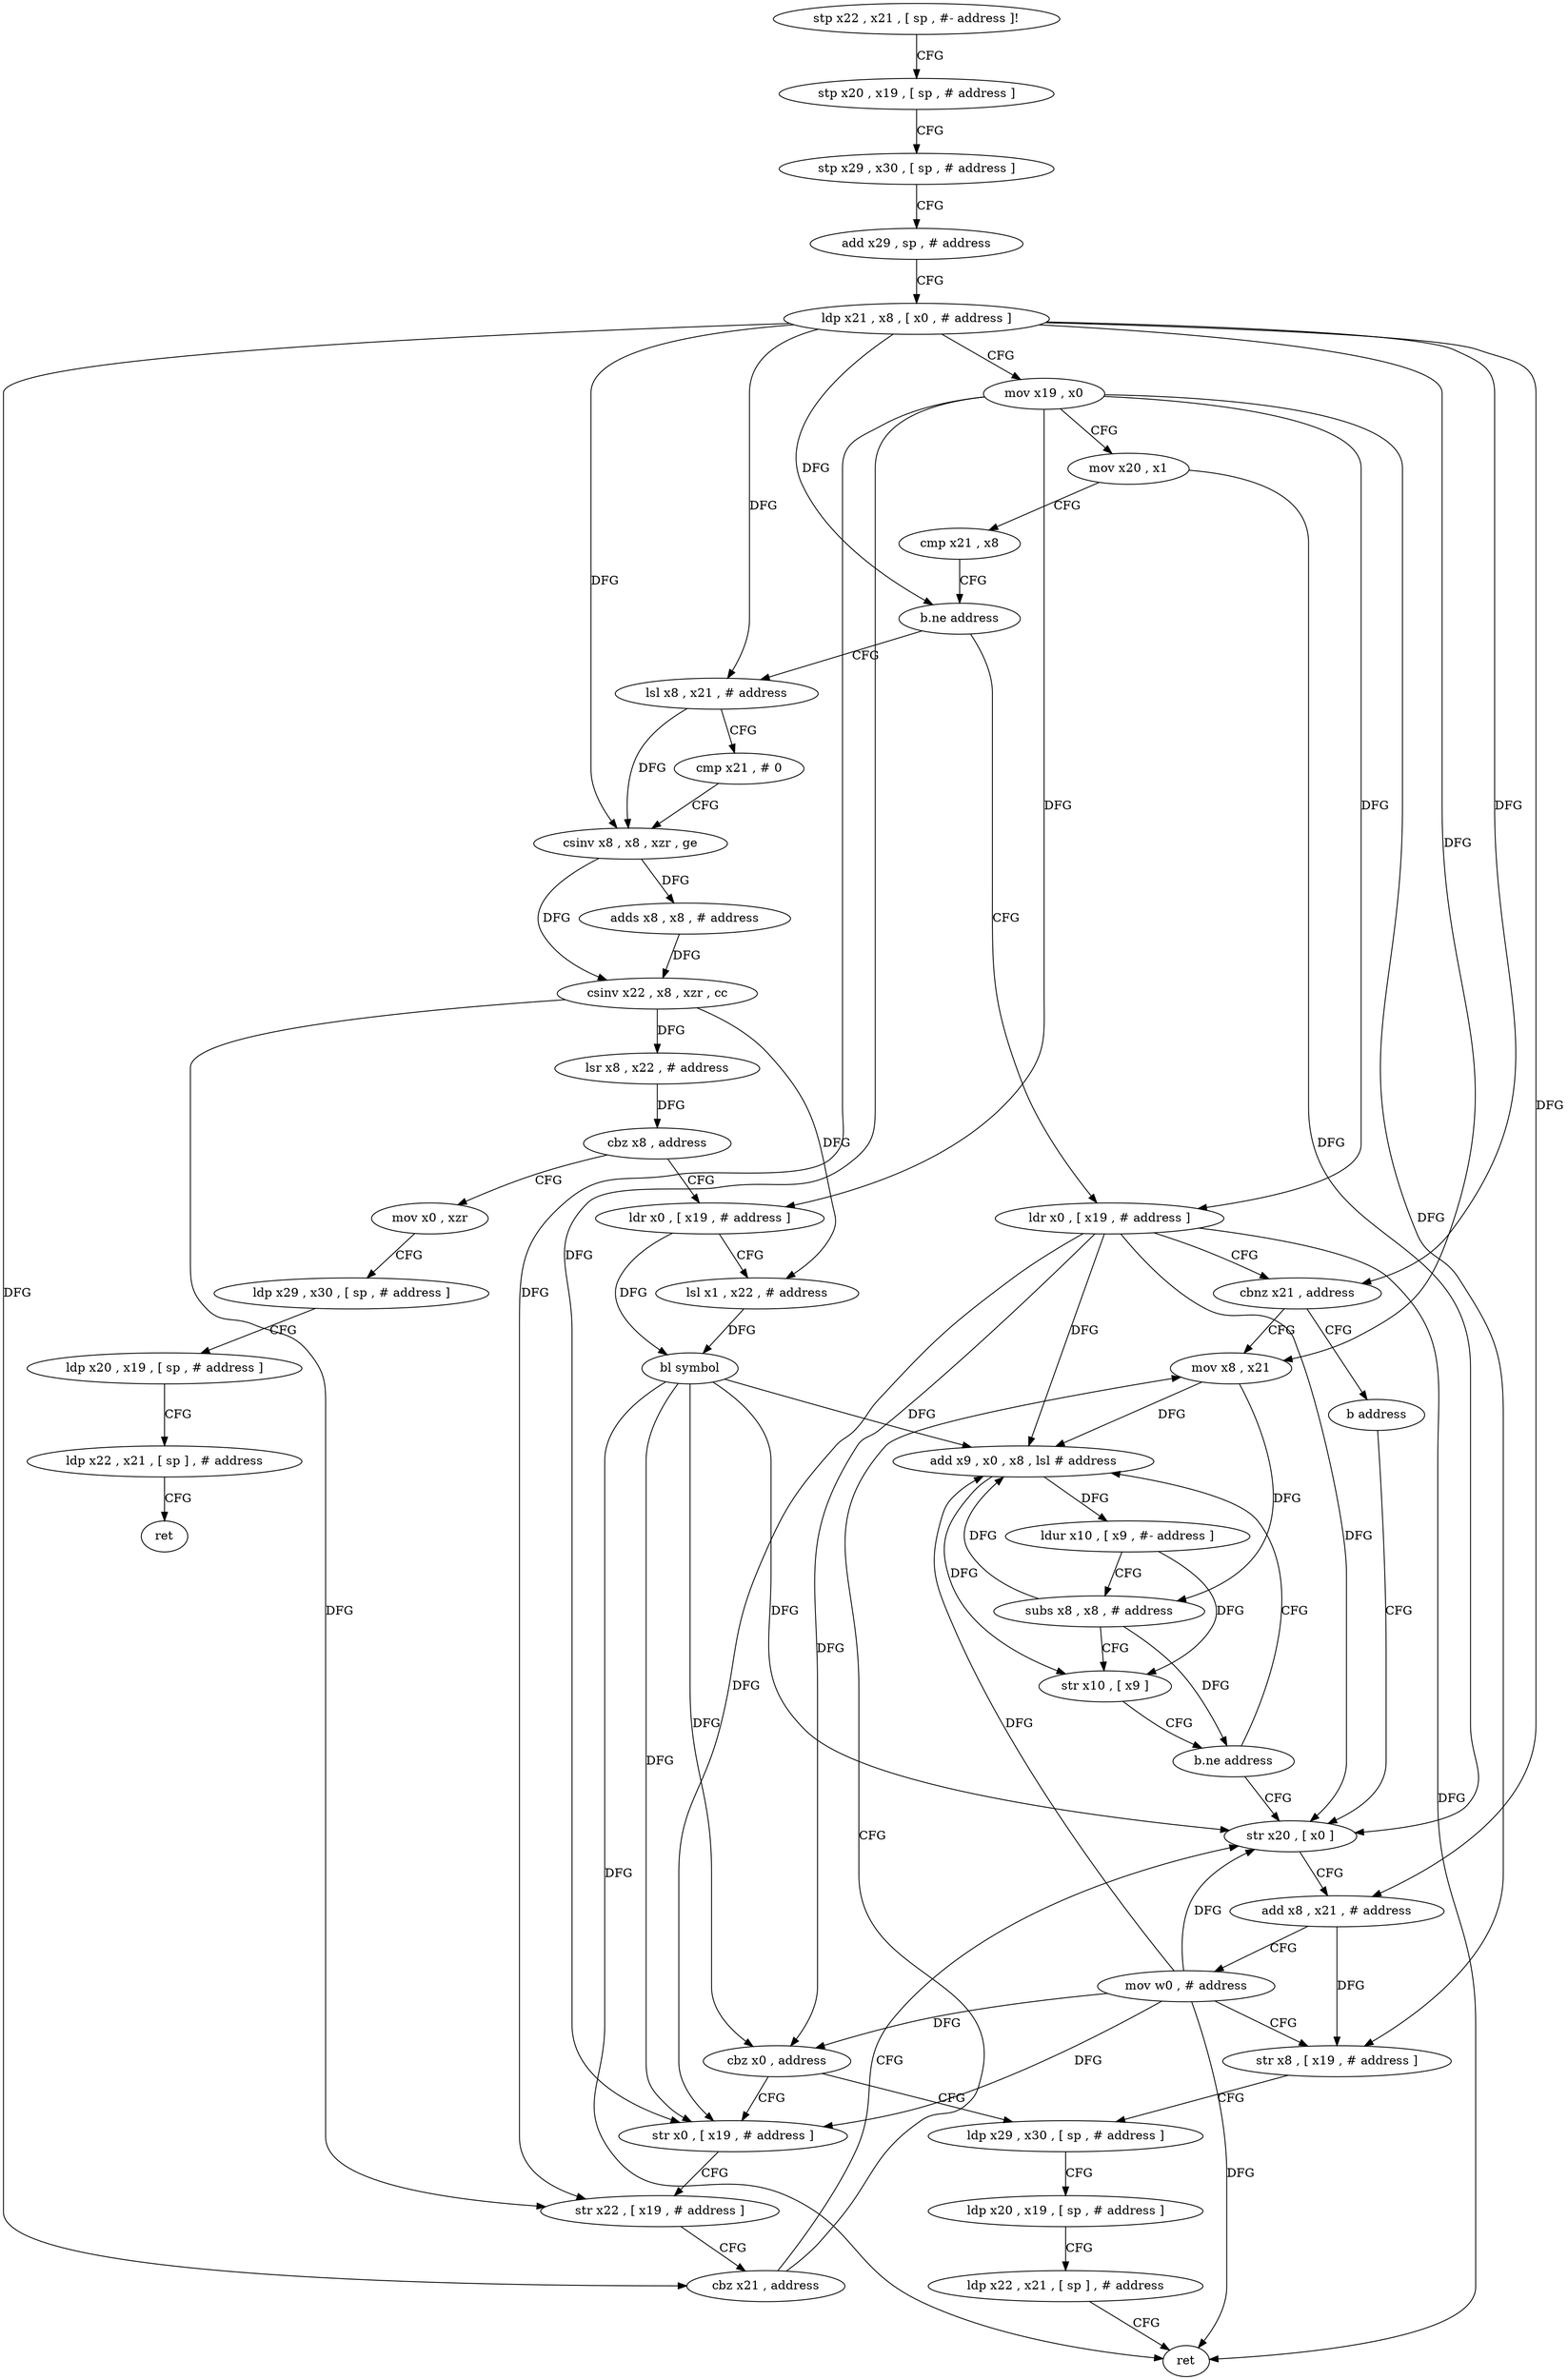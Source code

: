 digraph "func" {
"150004" [label = "stp x22 , x21 , [ sp , #- address ]!" ]
"150008" [label = "stp x20 , x19 , [ sp , # address ]" ]
"150012" [label = "stp x29 , x30 , [ sp , # address ]" ]
"150016" [label = "add x29 , sp , # address" ]
"150020" [label = "ldp x21 , x8 , [ x0 , # address ]" ]
"150024" [label = "mov x19 , x0" ]
"150028" [label = "mov x20 , x1" ]
"150032" [label = "cmp x21 , x8" ]
"150036" [label = "b.ne address" ]
"150088" [label = "ldr x0 , [ x19 , # address ]" ]
"150040" [label = "lsl x8 , x21 , # address" ]
"150092" [label = "cbnz x21 , address" ]
"150128" [label = "mov x8 , x21" ]
"150096" [label = "b address" ]
"150044" [label = "cmp x21 , # 0" ]
"150048" [label = "csinv x8 , x8 , xzr , ge" ]
"150052" [label = "adds x8 , x8 , # address" ]
"150056" [label = "csinv x22 , x8 , xzr , cc" ]
"150060" [label = "lsr x8 , x22 , # address" ]
"150064" [label = "cbz x8 , address" ]
"150100" [label = "ldr x0 , [ x19 , # address ]" ]
"150068" [label = "mov x0 , xzr" ]
"150132" [label = "add x9 , x0 , x8 , lsl # address" ]
"150152" [label = "str x20 , [ x0 ]" ]
"150104" [label = "lsl x1 , x22 , # address" ]
"150108" [label = "bl symbol" ]
"150112" [label = "cbz x0 , address" ]
"150168" [label = "ldp x29 , x30 , [ sp , # address ]" ]
"150116" [label = "str x0 , [ x19 , # address ]" ]
"150072" [label = "ldp x29 , x30 , [ sp , # address ]" ]
"150076" [label = "ldp x20 , x19 , [ sp , # address ]" ]
"150080" [label = "ldp x22 , x21 , [ sp ] , # address" ]
"150084" [label = "ret" ]
"150136" [label = "ldur x10 , [ x9 , #- address ]" ]
"150140" [label = "subs x8 , x8 , # address" ]
"150144" [label = "str x10 , [ x9 ]" ]
"150148" [label = "b.ne address" ]
"150156" [label = "add x8 , x21 , # address" ]
"150160" [label = "mov w0 , # address" ]
"150164" [label = "str x8 , [ x19 , # address ]" ]
"150172" [label = "ldp x20 , x19 , [ sp , # address ]" ]
"150176" [label = "ldp x22 , x21 , [ sp ] , # address" ]
"150180" [label = "ret" ]
"150120" [label = "str x22 , [ x19 , # address ]" ]
"150124" [label = "cbz x21 , address" ]
"150004" -> "150008" [ label = "CFG" ]
"150008" -> "150012" [ label = "CFG" ]
"150012" -> "150016" [ label = "CFG" ]
"150016" -> "150020" [ label = "CFG" ]
"150020" -> "150024" [ label = "CFG" ]
"150020" -> "150036" [ label = "DFG" ]
"150020" -> "150092" [ label = "DFG" ]
"150020" -> "150040" [ label = "DFG" ]
"150020" -> "150048" [ label = "DFG" ]
"150020" -> "150128" [ label = "DFG" ]
"150020" -> "150156" [ label = "DFG" ]
"150020" -> "150124" [ label = "DFG" ]
"150024" -> "150028" [ label = "CFG" ]
"150024" -> "150088" [ label = "DFG" ]
"150024" -> "150164" [ label = "DFG" ]
"150024" -> "150100" [ label = "DFG" ]
"150024" -> "150116" [ label = "DFG" ]
"150024" -> "150120" [ label = "DFG" ]
"150028" -> "150032" [ label = "CFG" ]
"150028" -> "150152" [ label = "DFG" ]
"150032" -> "150036" [ label = "CFG" ]
"150036" -> "150088" [ label = "CFG" ]
"150036" -> "150040" [ label = "CFG" ]
"150088" -> "150092" [ label = "CFG" ]
"150088" -> "150132" [ label = "DFG" ]
"150088" -> "150152" [ label = "DFG" ]
"150088" -> "150180" [ label = "DFG" ]
"150088" -> "150112" [ label = "DFG" ]
"150088" -> "150116" [ label = "DFG" ]
"150040" -> "150044" [ label = "CFG" ]
"150040" -> "150048" [ label = "DFG" ]
"150092" -> "150128" [ label = "CFG" ]
"150092" -> "150096" [ label = "CFG" ]
"150128" -> "150132" [ label = "DFG" ]
"150128" -> "150140" [ label = "DFG" ]
"150096" -> "150152" [ label = "CFG" ]
"150044" -> "150048" [ label = "CFG" ]
"150048" -> "150052" [ label = "DFG" ]
"150048" -> "150056" [ label = "DFG" ]
"150052" -> "150056" [ label = "DFG" ]
"150056" -> "150060" [ label = "DFG" ]
"150056" -> "150104" [ label = "DFG" ]
"150056" -> "150120" [ label = "DFG" ]
"150060" -> "150064" [ label = "DFG" ]
"150064" -> "150100" [ label = "CFG" ]
"150064" -> "150068" [ label = "CFG" ]
"150100" -> "150104" [ label = "CFG" ]
"150100" -> "150108" [ label = "DFG" ]
"150068" -> "150072" [ label = "CFG" ]
"150132" -> "150136" [ label = "DFG" ]
"150132" -> "150144" [ label = "DFG" ]
"150152" -> "150156" [ label = "CFG" ]
"150104" -> "150108" [ label = "DFG" ]
"150108" -> "150112" [ label = "DFG" ]
"150108" -> "150132" [ label = "DFG" ]
"150108" -> "150152" [ label = "DFG" ]
"150108" -> "150180" [ label = "DFG" ]
"150108" -> "150116" [ label = "DFG" ]
"150112" -> "150168" [ label = "CFG" ]
"150112" -> "150116" [ label = "CFG" ]
"150168" -> "150172" [ label = "CFG" ]
"150116" -> "150120" [ label = "CFG" ]
"150072" -> "150076" [ label = "CFG" ]
"150076" -> "150080" [ label = "CFG" ]
"150080" -> "150084" [ label = "CFG" ]
"150136" -> "150140" [ label = "CFG" ]
"150136" -> "150144" [ label = "DFG" ]
"150140" -> "150144" [ label = "CFG" ]
"150140" -> "150132" [ label = "DFG" ]
"150140" -> "150148" [ label = "DFG" ]
"150144" -> "150148" [ label = "CFG" ]
"150148" -> "150132" [ label = "CFG" ]
"150148" -> "150152" [ label = "CFG" ]
"150156" -> "150160" [ label = "CFG" ]
"150156" -> "150164" [ label = "DFG" ]
"150160" -> "150164" [ label = "CFG" ]
"150160" -> "150132" [ label = "DFG" ]
"150160" -> "150152" [ label = "DFG" ]
"150160" -> "150180" [ label = "DFG" ]
"150160" -> "150112" [ label = "DFG" ]
"150160" -> "150116" [ label = "DFG" ]
"150164" -> "150168" [ label = "CFG" ]
"150172" -> "150176" [ label = "CFG" ]
"150176" -> "150180" [ label = "CFG" ]
"150120" -> "150124" [ label = "CFG" ]
"150124" -> "150152" [ label = "CFG" ]
"150124" -> "150128" [ label = "CFG" ]
}
